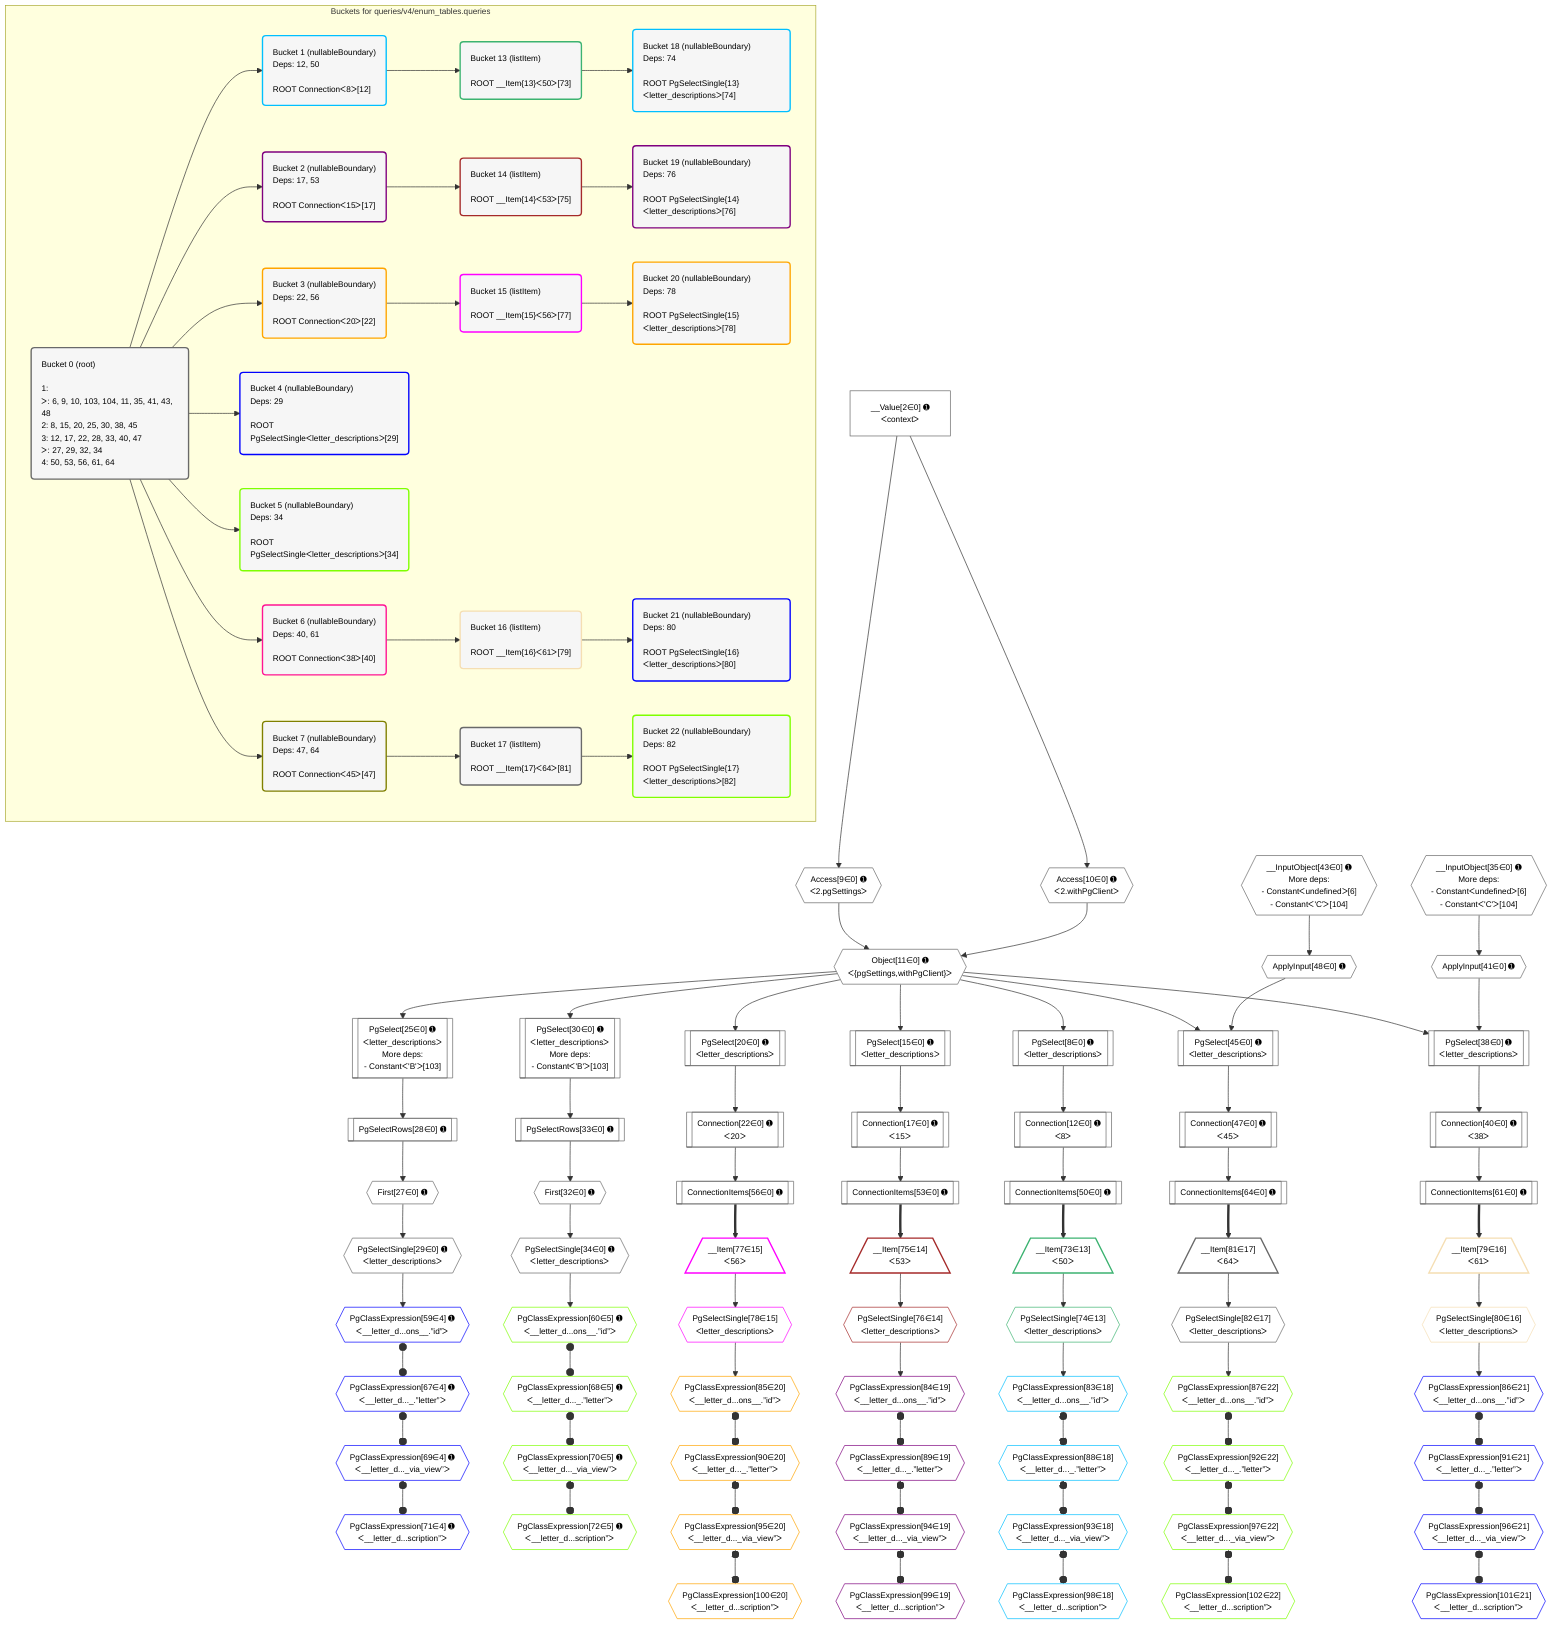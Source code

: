 %%{init: {'themeVariables': { 'fontSize': '12px'}}}%%
graph TD
    classDef path fill:#eee,stroke:#000,color:#000
    classDef plan fill:#fff,stroke-width:1px,color:#000
    classDef itemplan fill:#fff,stroke-width:2px,color:#000
    classDef unbatchedplan fill:#dff,stroke-width:1px,color:#000
    classDef sideeffectplan fill:#fcc,stroke-width:2px,color:#000
    classDef bucket fill:#f6f6f6,color:#000,stroke-width:2px,text-align:left

    subgraph "Buckets for queries/v4/enum_tables.queries"
    Bucket0("Bucket 0 (root)<br /><br />1: <br />ᐳ: 6, 9, 10, 103, 104, 11, 35, 41, 43, 48<br />2: 8, 15, 20, 25, 30, 38, 45<br />3: 12, 17, 22, 28, 33, 40, 47<br />ᐳ: 27, 29, 32, 34<br />4: 50, 53, 56, 61, 64"):::bucket
    Bucket1("Bucket 1 (nullableBoundary)<br />Deps: 12, 50<br /><br />ROOT Connectionᐸ8ᐳ[12]"):::bucket
    Bucket2("Bucket 2 (nullableBoundary)<br />Deps: 17, 53<br /><br />ROOT Connectionᐸ15ᐳ[17]"):::bucket
    Bucket3("Bucket 3 (nullableBoundary)<br />Deps: 22, 56<br /><br />ROOT Connectionᐸ20ᐳ[22]"):::bucket
    Bucket4("Bucket 4 (nullableBoundary)<br />Deps: 29<br /><br />ROOT PgSelectSingleᐸletter_descriptionsᐳ[29]"):::bucket
    Bucket5("Bucket 5 (nullableBoundary)<br />Deps: 34<br /><br />ROOT PgSelectSingleᐸletter_descriptionsᐳ[34]"):::bucket
    Bucket6("Bucket 6 (nullableBoundary)<br />Deps: 40, 61<br /><br />ROOT Connectionᐸ38ᐳ[40]"):::bucket
    Bucket7("Bucket 7 (nullableBoundary)<br />Deps: 47, 64<br /><br />ROOT Connectionᐸ45ᐳ[47]"):::bucket
    Bucket13("Bucket 13 (listItem)<br /><br />ROOT __Item{13}ᐸ50ᐳ[73]"):::bucket
    Bucket14("Bucket 14 (listItem)<br /><br />ROOT __Item{14}ᐸ53ᐳ[75]"):::bucket
    Bucket15("Bucket 15 (listItem)<br /><br />ROOT __Item{15}ᐸ56ᐳ[77]"):::bucket
    Bucket16("Bucket 16 (listItem)<br /><br />ROOT __Item{16}ᐸ61ᐳ[79]"):::bucket
    Bucket17("Bucket 17 (listItem)<br /><br />ROOT __Item{17}ᐸ64ᐳ[81]"):::bucket
    Bucket18("Bucket 18 (nullableBoundary)<br />Deps: 74<br /><br />ROOT PgSelectSingle{13}ᐸletter_descriptionsᐳ[74]"):::bucket
    Bucket19("Bucket 19 (nullableBoundary)<br />Deps: 76<br /><br />ROOT PgSelectSingle{14}ᐸletter_descriptionsᐳ[76]"):::bucket
    Bucket20("Bucket 20 (nullableBoundary)<br />Deps: 78<br /><br />ROOT PgSelectSingle{15}ᐸletter_descriptionsᐳ[78]"):::bucket
    Bucket21("Bucket 21 (nullableBoundary)<br />Deps: 80<br /><br />ROOT PgSelectSingle{16}ᐸletter_descriptionsᐳ[80]"):::bucket
    Bucket22("Bucket 22 (nullableBoundary)<br />Deps: 82<br /><br />ROOT PgSelectSingle{17}ᐸletter_descriptionsᐳ[82]"):::bucket
    end
    Bucket0 --> Bucket1 & Bucket2 & Bucket3 & Bucket4 & Bucket5 & Bucket6 & Bucket7
    Bucket1 --> Bucket13
    Bucket2 --> Bucket14
    Bucket3 --> Bucket15
    Bucket6 --> Bucket16
    Bucket7 --> Bucket17
    Bucket13 --> Bucket18
    Bucket14 --> Bucket19
    Bucket15 --> Bucket20
    Bucket16 --> Bucket21
    Bucket17 --> Bucket22

    %% plan dependencies
    Object11{{"Object[11∈0] ➊<br />ᐸ{pgSettings,withPgClient}ᐳ"}}:::plan
    Access9{{"Access[9∈0] ➊<br />ᐸ2.pgSettingsᐳ"}}:::plan
    Access10{{"Access[10∈0] ➊<br />ᐸ2.withPgClientᐳ"}}:::plan
    Access9 & Access10 --> Object11
    PgSelect25[["PgSelect[25∈0] ➊<br />ᐸletter_descriptionsᐳ<br />More deps:<br />- Constantᐸ'B'ᐳ[103]"]]:::plan
    Object11 --> PgSelect25
    PgSelect30[["PgSelect[30∈0] ➊<br />ᐸletter_descriptionsᐳ<br />More deps:<br />- Constantᐸ'B'ᐳ[103]"]]:::plan
    Object11 --> PgSelect30
    __InputObject35{{"__InputObject[35∈0] ➊<br />More deps:<br />- Constantᐸundefinedᐳ[6]<br />- Constantᐸ'C'ᐳ[104]"}}:::plan
    PgSelect38[["PgSelect[38∈0] ➊<br />ᐸletter_descriptionsᐳ"]]:::plan
    ApplyInput41{{"ApplyInput[41∈0] ➊"}}:::plan
    Object11 & ApplyInput41 --> PgSelect38
    __InputObject43{{"__InputObject[43∈0] ➊<br />More deps:<br />- Constantᐸundefinedᐳ[6]<br />- Constantᐸ'C'ᐳ[104]"}}:::plan
    PgSelect45[["PgSelect[45∈0] ➊<br />ᐸletter_descriptionsᐳ"]]:::plan
    ApplyInput48{{"ApplyInput[48∈0] ➊"}}:::plan
    Object11 & ApplyInput48 --> PgSelect45
    PgSelect8[["PgSelect[8∈0] ➊<br />ᐸletter_descriptionsᐳ"]]:::plan
    Object11 --> PgSelect8
    __Value2["__Value[2∈0] ➊<br />ᐸcontextᐳ"]:::plan
    __Value2 --> Access9
    __Value2 --> Access10
    Connection12[["Connection[12∈0] ➊<br />ᐸ8ᐳ"]]:::plan
    PgSelect8 --> Connection12
    PgSelect15[["PgSelect[15∈0] ➊<br />ᐸletter_descriptionsᐳ"]]:::plan
    Object11 --> PgSelect15
    Connection17[["Connection[17∈0] ➊<br />ᐸ15ᐳ"]]:::plan
    PgSelect15 --> Connection17
    PgSelect20[["PgSelect[20∈0] ➊<br />ᐸletter_descriptionsᐳ"]]:::plan
    Object11 --> PgSelect20
    Connection22[["Connection[22∈0] ➊<br />ᐸ20ᐳ"]]:::plan
    PgSelect20 --> Connection22
    First27{{"First[27∈0] ➊"}}:::plan
    PgSelectRows28[["PgSelectRows[28∈0] ➊"]]:::plan
    PgSelectRows28 --> First27
    PgSelect25 --> PgSelectRows28
    PgSelectSingle29{{"PgSelectSingle[29∈0] ➊<br />ᐸletter_descriptionsᐳ"}}:::plan
    First27 --> PgSelectSingle29
    First32{{"First[32∈0] ➊"}}:::plan
    PgSelectRows33[["PgSelectRows[33∈0] ➊"]]:::plan
    PgSelectRows33 --> First32
    PgSelect30 --> PgSelectRows33
    PgSelectSingle34{{"PgSelectSingle[34∈0] ➊<br />ᐸletter_descriptionsᐳ"}}:::plan
    First32 --> PgSelectSingle34
    Connection40[["Connection[40∈0] ➊<br />ᐸ38ᐳ"]]:::plan
    PgSelect38 --> Connection40
    __InputObject35 --> ApplyInput41
    Connection47[["Connection[47∈0] ➊<br />ᐸ45ᐳ"]]:::plan
    PgSelect45 --> Connection47
    __InputObject43 --> ApplyInput48
    ConnectionItems50[["ConnectionItems[50∈0] ➊"]]:::plan
    Connection12 --> ConnectionItems50
    ConnectionItems53[["ConnectionItems[53∈0] ➊"]]:::plan
    Connection17 --> ConnectionItems53
    ConnectionItems56[["ConnectionItems[56∈0] ➊"]]:::plan
    Connection22 --> ConnectionItems56
    ConnectionItems61[["ConnectionItems[61∈0] ➊"]]:::plan
    Connection40 --> ConnectionItems61
    ConnectionItems64[["ConnectionItems[64∈0] ➊"]]:::plan
    Connection47 --> ConnectionItems64
    PgClassExpression59{{"PgClassExpression[59∈4] ➊<br />ᐸ__letter_d...ons__.”id”ᐳ"}}:::plan
    PgSelectSingle29 --> PgClassExpression59
    PgClassExpression67{{"PgClassExpression[67∈4] ➊<br />ᐸ__letter_d..._.”letter”ᐳ"}}:::plan
    PgClassExpression59 o--o PgClassExpression67
    PgClassExpression69{{"PgClassExpression[69∈4] ➊<br />ᐸ__letter_d..._via_view”ᐳ"}}:::plan
    PgClassExpression67 o--o PgClassExpression69
    PgClassExpression71{{"PgClassExpression[71∈4] ➊<br />ᐸ__letter_d...scription”ᐳ"}}:::plan
    PgClassExpression69 o--o PgClassExpression71
    PgClassExpression60{{"PgClassExpression[60∈5] ➊<br />ᐸ__letter_d...ons__.”id”ᐳ"}}:::plan
    PgSelectSingle34 --> PgClassExpression60
    PgClassExpression68{{"PgClassExpression[68∈5] ➊<br />ᐸ__letter_d..._.”letter”ᐳ"}}:::plan
    PgClassExpression60 o--o PgClassExpression68
    PgClassExpression70{{"PgClassExpression[70∈5] ➊<br />ᐸ__letter_d..._via_view”ᐳ"}}:::plan
    PgClassExpression68 o--o PgClassExpression70
    PgClassExpression72{{"PgClassExpression[72∈5] ➊<br />ᐸ__letter_d...scription”ᐳ"}}:::plan
    PgClassExpression70 o--o PgClassExpression72
    __Item73[/"__Item[73∈13]<br />ᐸ50ᐳ"\]:::itemplan
    ConnectionItems50 ==> __Item73
    PgSelectSingle74{{"PgSelectSingle[74∈13]<br />ᐸletter_descriptionsᐳ"}}:::plan
    __Item73 --> PgSelectSingle74
    __Item75[/"__Item[75∈14]<br />ᐸ53ᐳ"\]:::itemplan
    ConnectionItems53 ==> __Item75
    PgSelectSingle76{{"PgSelectSingle[76∈14]<br />ᐸletter_descriptionsᐳ"}}:::plan
    __Item75 --> PgSelectSingle76
    __Item77[/"__Item[77∈15]<br />ᐸ56ᐳ"\]:::itemplan
    ConnectionItems56 ==> __Item77
    PgSelectSingle78{{"PgSelectSingle[78∈15]<br />ᐸletter_descriptionsᐳ"}}:::plan
    __Item77 --> PgSelectSingle78
    __Item79[/"__Item[79∈16]<br />ᐸ61ᐳ"\]:::itemplan
    ConnectionItems61 ==> __Item79
    PgSelectSingle80{{"PgSelectSingle[80∈16]<br />ᐸletter_descriptionsᐳ"}}:::plan
    __Item79 --> PgSelectSingle80
    __Item81[/"__Item[81∈17]<br />ᐸ64ᐳ"\]:::itemplan
    ConnectionItems64 ==> __Item81
    PgSelectSingle82{{"PgSelectSingle[82∈17]<br />ᐸletter_descriptionsᐳ"}}:::plan
    __Item81 --> PgSelectSingle82
    PgClassExpression83{{"PgClassExpression[83∈18]<br />ᐸ__letter_d...ons__.”id”ᐳ"}}:::plan
    PgSelectSingle74 --> PgClassExpression83
    PgClassExpression88{{"PgClassExpression[88∈18]<br />ᐸ__letter_d..._.”letter”ᐳ"}}:::plan
    PgClassExpression83 o--o PgClassExpression88
    PgClassExpression93{{"PgClassExpression[93∈18]<br />ᐸ__letter_d..._via_view”ᐳ"}}:::plan
    PgClassExpression88 o--o PgClassExpression93
    PgClassExpression98{{"PgClassExpression[98∈18]<br />ᐸ__letter_d...scription”ᐳ"}}:::plan
    PgClassExpression93 o--o PgClassExpression98
    PgClassExpression84{{"PgClassExpression[84∈19]<br />ᐸ__letter_d...ons__.”id”ᐳ"}}:::plan
    PgSelectSingle76 --> PgClassExpression84
    PgClassExpression89{{"PgClassExpression[89∈19]<br />ᐸ__letter_d..._.”letter”ᐳ"}}:::plan
    PgClassExpression84 o--o PgClassExpression89
    PgClassExpression94{{"PgClassExpression[94∈19]<br />ᐸ__letter_d..._via_view”ᐳ"}}:::plan
    PgClassExpression89 o--o PgClassExpression94
    PgClassExpression99{{"PgClassExpression[99∈19]<br />ᐸ__letter_d...scription”ᐳ"}}:::plan
    PgClassExpression94 o--o PgClassExpression99
    PgClassExpression85{{"PgClassExpression[85∈20]<br />ᐸ__letter_d...ons__.”id”ᐳ"}}:::plan
    PgSelectSingle78 --> PgClassExpression85
    PgClassExpression90{{"PgClassExpression[90∈20]<br />ᐸ__letter_d..._.”letter”ᐳ"}}:::plan
    PgClassExpression85 o--o PgClassExpression90
    PgClassExpression95{{"PgClassExpression[95∈20]<br />ᐸ__letter_d..._via_view”ᐳ"}}:::plan
    PgClassExpression90 o--o PgClassExpression95
    PgClassExpression100{{"PgClassExpression[100∈20]<br />ᐸ__letter_d...scription”ᐳ"}}:::plan
    PgClassExpression95 o--o PgClassExpression100
    PgClassExpression86{{"PgClassExpression[86∈21]<br />ᐸ__letter_d...ons__.”id”ᐳ"}}:::plan
    PgSelectSingle80 --> PgClassExpression86
    PgClassExpression91{{"PgClassExpression[91∈21]<br />ᐸ__letter_d..._.”letter”ᐳ"}}:::plan
    PgClassExpression86 o--o PgClassExpression91
    PgClassExpression96{{"PgClassExpression[96∈21]<br />ᐸ__letter_d..._via_view”ᐳ"}}:::plan
    PgClassExpression91 o--o PgClassExpression96
    PgClassExpression101{{"PgClassExpression[101∈21]<br />ᐸ__letter_d...scription”ᐳ"}}:::plan
    PgClassExpression96 o--o PgClassExpression101
    PgClassExpression87{{"PgClassExpression[87∈22]<br />ᐸ__letter_d...ons__.”id”ᐳ"}}:::plan
    PgSelectSingle82 --> PgClassExpression87
    PgClassExpression92{{"PgClassExpression[92∈22]<br />ᐸ__letter_d..._.”letter”ᐳ"}}:::plan
    PgClassExpression87 o--o PgClassExpression92
    PgClassExpression97{{"PgClassExpression[97∈22]<br />ᐸ__letter_d..._via_view”ᐳ"}}:::plan
    PgClassExpression92 o--o PgClassExpression97
    PgClassExpression102{{"PgClassExpression[102∈22]<br />ᐸ__letter_d...scription”ᐳ"}}:::plan
    PgClassExpression97 o--o PgClassExpression102

    %% define steps
    classDef bucket0 stroke:#696969
    class Bucket0,__Value2,PgSelect8,Access9,Access10,Object11,Connection12,PgSelect15,Connection17,PgSelect20,Connection22,PgSelect25,First27,PgSelectRows28,PgSelectSingle29,PgSelect30,First32,PgSelectRows33,PgSelectSingle34,__InputObject35,PgSelect38,Connection40,ApplyInput41,__InputObject43,PgSelect45,Connection47,ApplyInput48,ConnectionItems50,ConnectionItems53,ConnectionItems56,ConnectionItems61,ConnectionItems64 bucket0
    classDef bucket1 stroke:#00bfff
    class Bucket1 bucket1
    classDef bucket2 stroke:#7f007f
    class Bucket2 bucket2
    classDef bucket3 stroke:#ffa500
    class Bucket3 bucket3
    classDef bucket4 stroke:#0000ff
    class Bucket4,PgClassExpression59,PgClassExpression67,PgClassExpression69,PgClassExpression71 bucket4
    classDef bucket5 stroke:#7fff00
    class Bucket5,PgClassExpression60,PgClassExpression68,PgClassExpression70,PgClassExpression72 bucket5
    classDef bucket6 stroke:#ff1493
    class Bucket6 bucket6
    classDef bucket7 stroke:#808000
    class Bucket7 bucket7
    classDef bucket13 stroke:#3cb371
    class Bucket13,__Item73,PgSelectSingle74 bucket13
    classDef bucket14 stroke:#a52a2a
    class Bucket14,__Item75,PgSelectSingle76 bucket14
    classDef bucket15 stroke:#ff00ff
    class Bucket15,__Item77,PgSelectSingle78 bucket15
    classDef bucket16 stroke:#f5deb3
    class Bucket16,__Item79,PgSelectSingle80 bucket16
    classDef bucket17 stroke:#696969
    class Bucket17,__Item81,PgSelectSingle82 bucket17
    classDef bucket18 stroke:#00bfff
    class Bucket18,PgClassExpression83,PgClassExpression88,PgClassExpression93,PgClassExpression98 bucket18
    classDef bucket19 stroke:#7f007f
    class Bucket19,PgClassExpression84,PgClassExpression89,PgClassExpression94,PgClassExpression99 bucket19
    classDef bucket20 stroke:#ffa500
    class Bucket20,PgClassExpression85,PgClassExpression90,PgClassExpression95,PgClassExpression100 bucket20
    classDef bucket21 stroke:#0000ff
    class Bucket21,PgClassExpression86,PgClassExpression91,PgClassExpression96,PgClassExpression101 bucket21
    classDef bucket22 stroke:#7fff00
    class Bucket22,PgClassExpression87,PgClassExpression92,PgClassExpression97,PgClassExpression102 bucket22